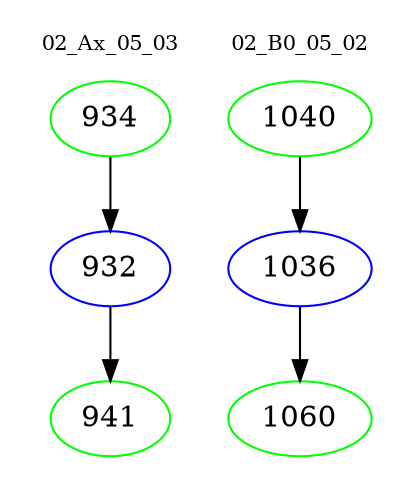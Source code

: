 digraph{
subgraph cluster_0 {
color = white
label = "02_Ax_05_03";
fontsize=10;
T0_934 [label="934", color="green"]
T0_934 -> T0_932 [color="black"]
T0_932 [label="932", color="blue"]
T0_932 -> T0_941 [color="black"]
T0_941 [label="941", color="green"]
}
subgraph cluster_1 {
color = white
label = "02_B0_05_02";
fontsize=10;
T1_1040 [label="1040", color="green"]
T1_1040 -> T1_1036 [color="black"]
T1_1036 [label="1036", color="blue"]
T1_1036 -> T1_1060 [color="black"]
T1_1060 [label="1060", color="green"]
}
}
